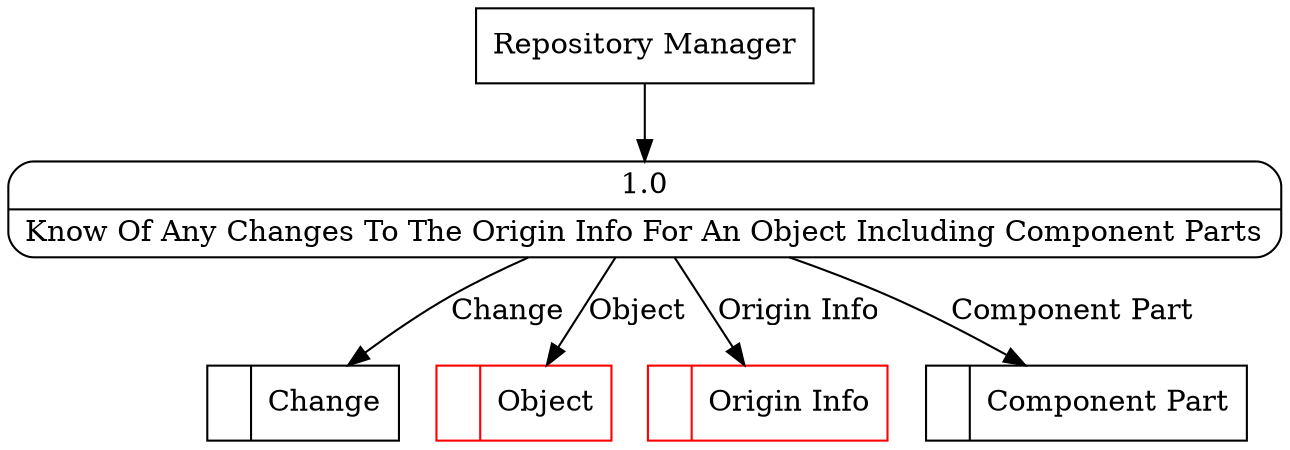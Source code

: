 digraph dfd2{ 
node[shape=record]
200 [label="<f0>  |<f1> Change " ];
201 [label="<f0>  |<f1> Object " color=red];
202 [label="<f0>  |<f1> Origin Info " color=red];
203 [label="<f0>  |<f1> Component Part " ];
204 [label="Repository Manager" shape=box];
205 [label="{<f0> 1.0|<f1> Know Of Any Changes To The Origin Info For An Object Including Component Parts }" shape=Mrecord];
204 -> 205
205 -> 200 [label="Change"]
205 -> 202 [label="Origin Info"]
205 -> 201 [label="Object"]
205 -> 203 [label="Component Part"]
}